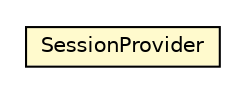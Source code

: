 #!/usr/local/bin/dot
#
# Class diagram 
# Generated by UMLGraph version R5_6_6-8-g8d7759 (http://www.umlgraph.org/)
#

digraph G {
	edge [fontname="Helvetica",fontsize=10,labelfontname="Helvetica",labelfontsize=10];
	node [fontname="Helvetica",fontsize=10,shape=plaintext];
	nodesep=0.25;
	ranksep=0.5;
	// org.dayatang.persistence.hibernate.SessionProvider
	c13 [label=<<table title="org.dayatang.persistence.hibernate.SessionProvider" border="0" cellborder="1" cellspacing="0" cellpadding="2" port="p" bgcolor="lemonChiffon" href="./SessionProvider.html">
		<tr><td><table border="0" cellspacing="0" cellpadding="1">
<tr><td align="center" balign="center"> SessionProvider </td></tr>
		</table></td></tr>
		</table>>, URL="./SessionProvider.html", fontname="Helvetica", fontcolor="black", fontsize=10.0];
}

